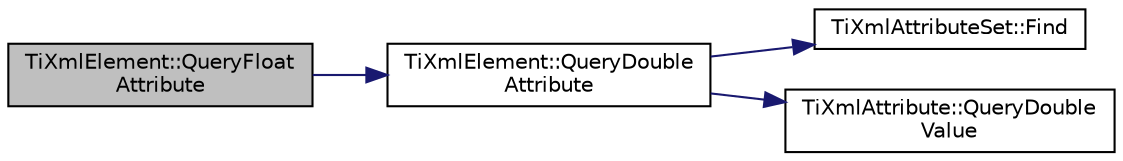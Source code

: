 digraph "TiXmlElement::QueryFloatAttribute"
{
  edge [fontname="Helvetica",fontsize="10",labelfontname="Helvetica",labelfontsize="10"];
  node [fontname="Helvetica",fontsize="10",shape=record];
  rankdir="LR";
  Node1 [label="TiXmlElement::QueryFloat\lAttribute",height=0.2,width=0.4,color="black", fillcolor="grey75", style="filled" fontcolor="black"];
  Node1 -> Node2 [color="midnightblue",fontsize="10",style="solid",fontname="Helvetica"];
  Node2 [label="TiXmlElement::QueryDouble\lAttribute",height=0.2,width=0.4,color="black", fillcolor="white", style="filled",URL="$class_ti_xml_element.html#a898d7730ecc341f0bffc7a9dadbf1ce7",tooltip="QueryDoubleAttribute examines the attribute - see QueryIntAttribute(). "];
  Node2 -> Node3 [color="midnightblue",fontsize="10",style="solid",fontname="Helvetica"];
  Node3 [label="TiXmlAttributeSet::Find",height=0.2,width=0.4,color="black", fillcolor="white", style="filled",URL="$class_ti_xml_attribute_set.html#af3675cc2bfd0aea153cda1cfcdd1f77e"];
  Node2 -> Node4 [color="midnightblue",fontsize="10",style="solid",fontname="Helvetica"];
  Node4 [label="TiXmlAttribute::QueryDouble\lValue",height=0.2,width=0.4,color="black", fillcolor="white", style="filled",URL="$class_ti_xml_attribute.html#ac87b2a8489906a5d7aa2875f20be3513",tooltip="QueryDoubleValue examines the value string. See QueryIntValue(). "];
}
